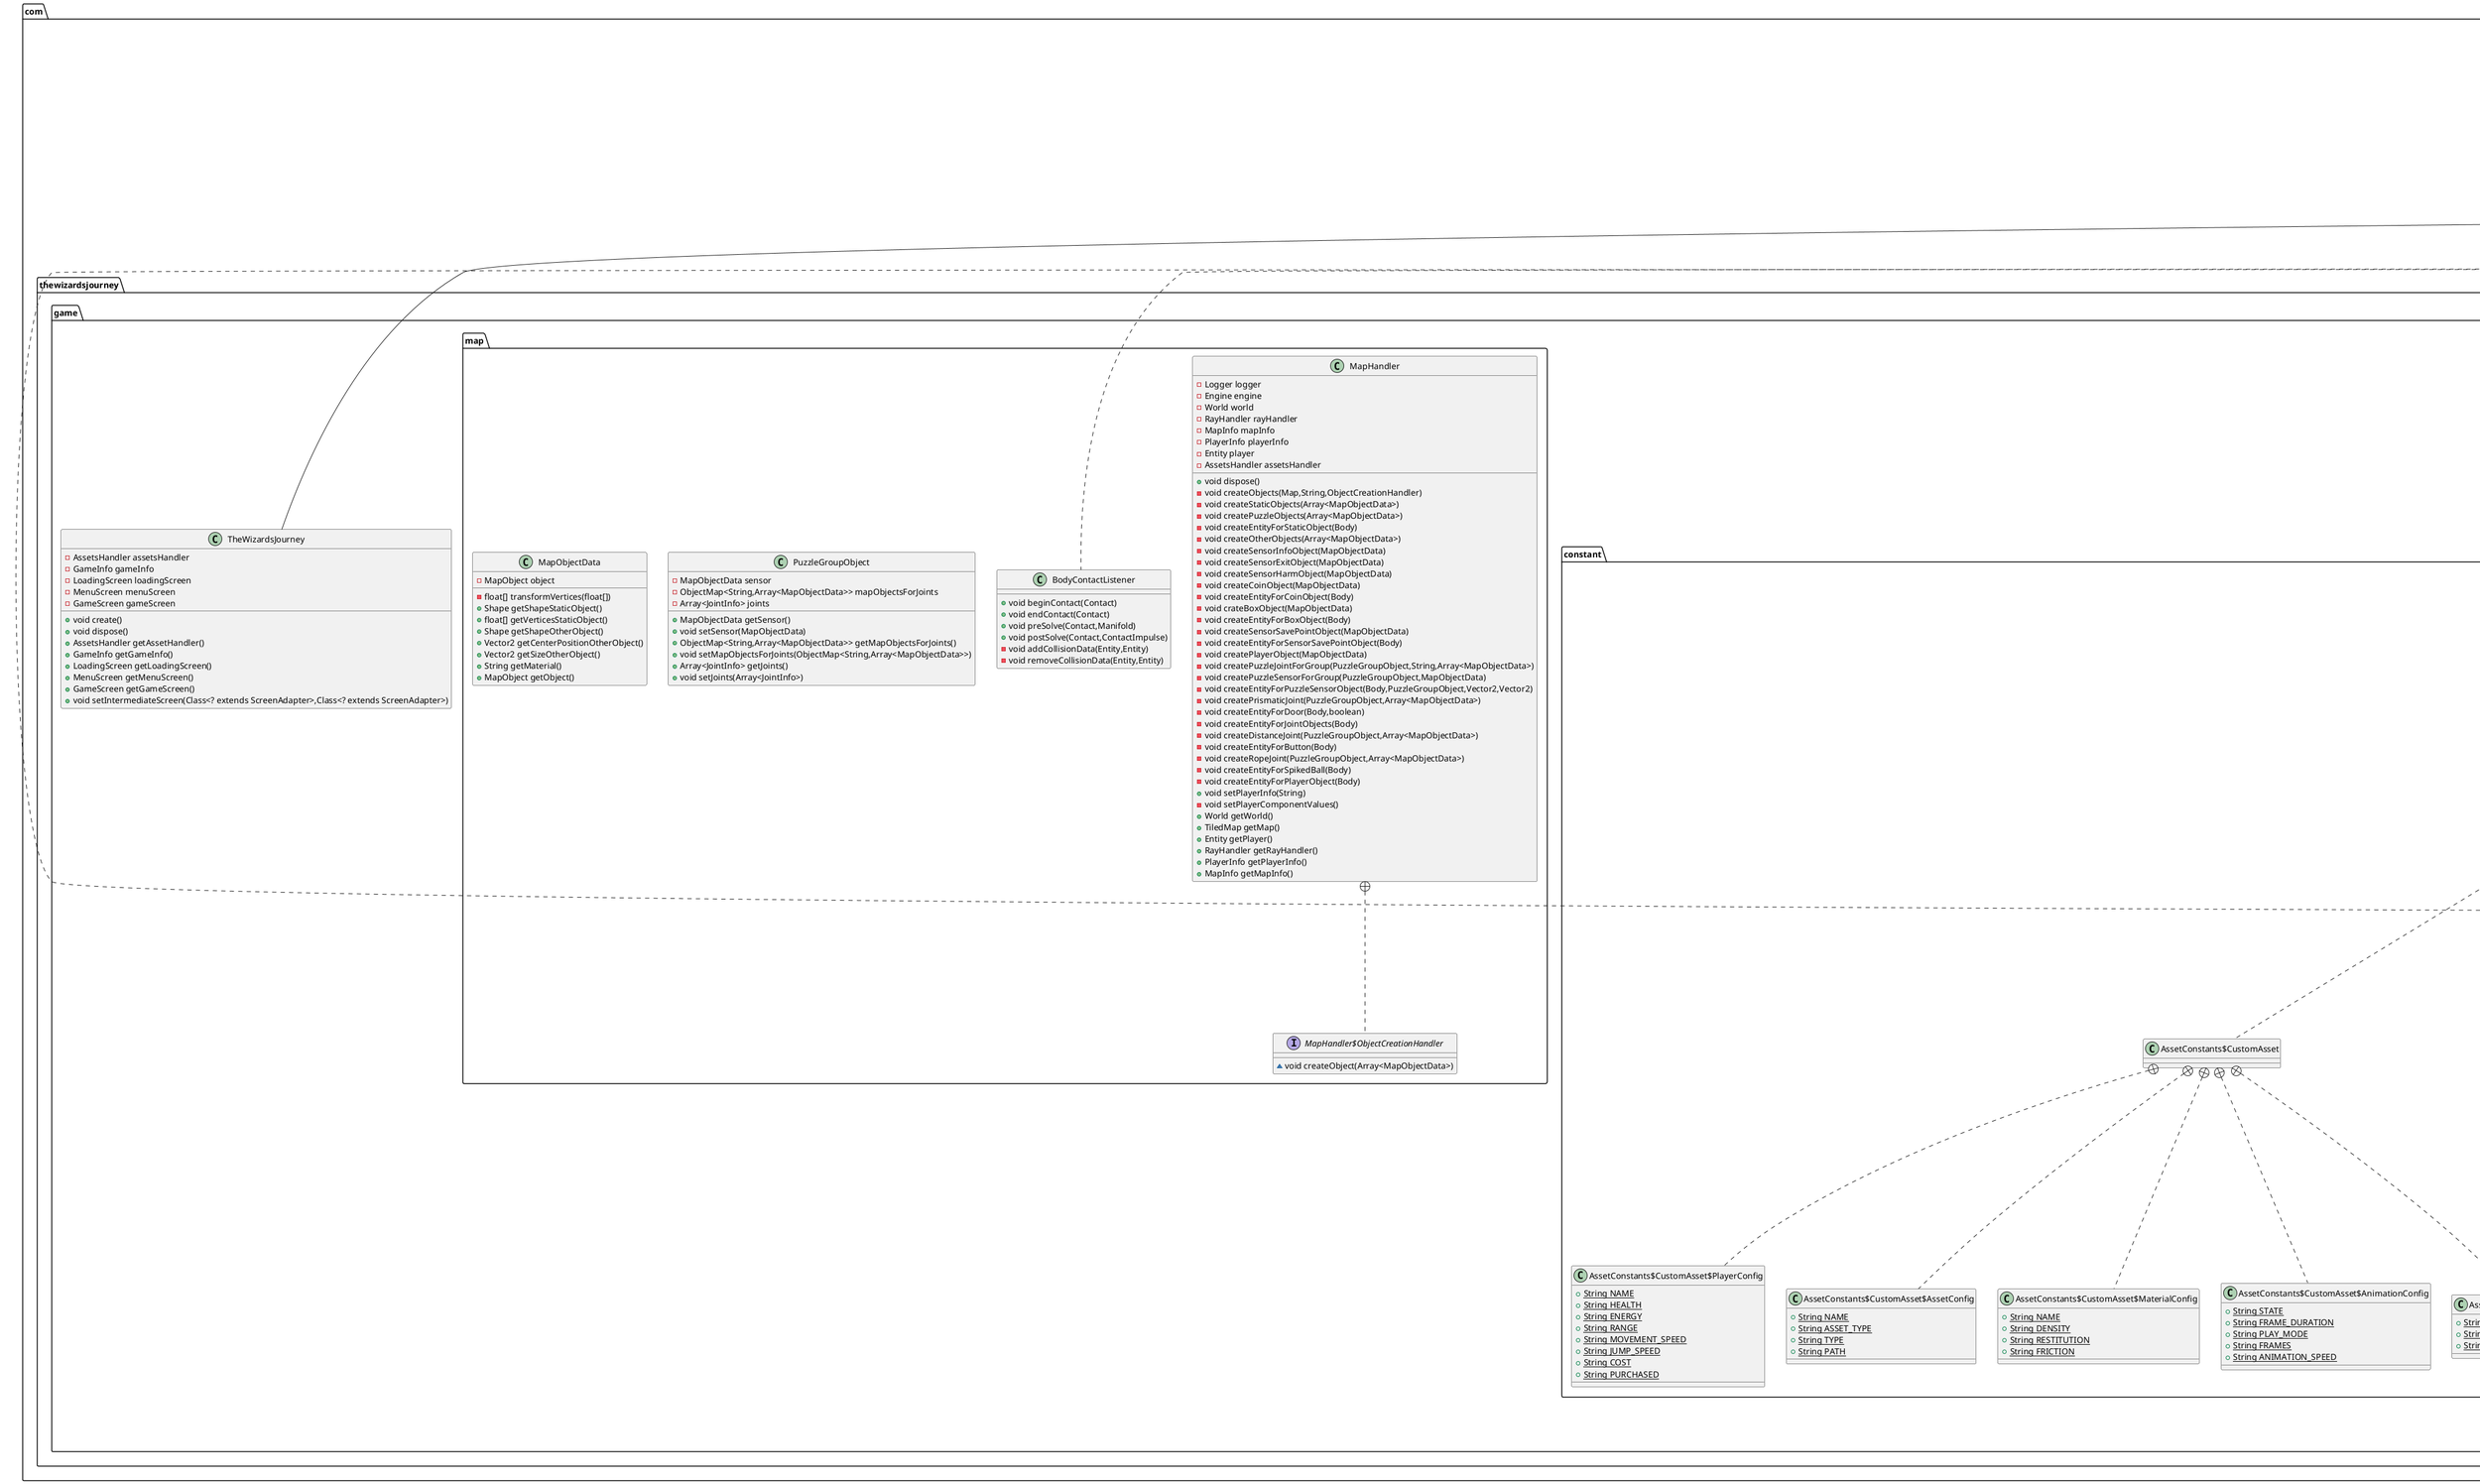 @startuml
class com.thewizardsjourney.game.ecs.component.EntityTypeComponent {
+ EntityType type
}

class com.thewizardsjourney.game.ui.widget.InformationWidget {
- Button closeButton
- Window pauseWindow
- Image image
- void setupUI()
+ Button getCloseButton()
+ Image getImage()
+ void setImage(Image)
+ void update()
}


class com.thewizardsjourney.game.ecs.component.PlayerAbilityComponent {
+ boolean isCasting
+ boolean isInAbilityMode
+ boolean isInAbilityModeChanged
}

class com.thewizardsjourney.game.controller.InputHandler {
- boolean left
- boolean right
- boolean jump
- boolean ability
- boolean cast
- Vector2 fingerLocation
+ boolean touchDragged(int,int,int)
+ void setLeft(boolean)
+ void setRight(boolean)
+ void setJump(boolean)
+ void setAbility(boolean)
+ void setCast(boolean)
+ boolean isLeft()
+ boolean isRight()
+ boolean isJump()
+ boolean isAbility()
+ boolean isCast()
+ Vector2 getFingerLocation()
}


class com.thewizardsjourney.game.screen.MenuScreen {
- TheWizardsJourney main
- Viewport viewport
- OrthographicCamera camera
- SpriteBatch batch
- Stage stage
- Skin skin
- MenuHUD menuHUD
- Engine engine
- MapHandler mapHandler
+ void show()
+ void hide()
+ void render(float)
+ void resize(int,int)
+ void dispose()
- void initialization()
- void buttonProcessing(MenuHUD)
}


class com.thewizardsjourney.game.ecs.component.RenderingComponent {
+ Sprite sprite
}

class com.thewizardsjourney.game.helper.AbilityInfo {
- float spellEnergyCost
- ParticleEffect spellEffect
}

class com.thewizardsjourney.game.asset.animation.AnimationsLoader {
- AnimationsData animationsData
+ void loadAsync(AssetManager,String,FileHandle,AnimationsParameter)
+ AnimationsData loadSync(AssetManager,String,FileHandle,AnimationsLoader.AnimationsParameter)
+ Array<AssetDescriptor> getDependencies(String,FileHandle,AnimationsLoader.AnimationsParameter)
}


class com.thewizardsjourney.game.asset.animation.AnimationsLoader$AnimationsParameter {
}
class com.thewizardsjourney.game.constant.GlobalConstants {
}
class com.thewizardsjourney.game.constant.GlobalConstants$Screens {
+ {static} float MENU_SCENE_WIDTH
+ {static} float MENU_SCENE_HEIGHT
+ {static} float GAME_SCENE_WIDTH
+ {static} float GAME_SCENE_HEIGHT
+ {static} float VIRTUAL_WIDTH
+ {static} float VIRTUAL_HEIGHT
+ {static} float UNIT_SCALE
}

class com.thewizardsjourney.game.constant.GlobalConstants$Physics {
+ {static} Vector2 GRAVITY
}

class com.thewizardsjourney.game.helper.MapInfo {
- TiledMap map
- TextureAtlas dynamicObjectsAtlas
- TextureAtlas puzzlesAtlas
- MapSettingsData mapSettingsData
- MaterialsData materialsData
- AssetsHandler assetsHandler
+ boolean setMapInfo(String)
+ boolean areAllVariablesInitialized()
+ TiledMap getMap()
+ MapSettingsData getMapSettingsData()
+ MaterialsData getMaterialsData()
+ TextureAtlas getDynamicObjectsAtlas()
+ TextureAtlas getPuzzlesAtlas()
}


class com.thewizardsjourney.game.constant.ECSConstants {
}
class com.thewizardsjourney.game.constant.ECSConstants$PhysicsSystem {
+ {static} int VELOCITY_ITERATIONS
+ {static} int POSITION_ITERATIONS
+ {static} float FIXED_STEP_TIME
+ {static} float MAX_FRAME_TIME
}

enum com.thewizardsjourney.game.constant.FacingDirection {
+  LEFT
+  RIGHT
}

enum com.thewizardsjourney.game.constant.AnimationState {
+  IDLE
+  JUMP
+  FALL
+  RUN
+  ABILITY
+  HURT
}

enum com.thewizardsjourney.game.constant.EntityType {
+  PLAYER
+  STATIC_OBJECT
+  DYNAMIC_OBJECT
+  SENSOR_SAVE_POINT
+  SENSOR_INFO
+  SENSOR_EXIT
+  SENSOR_HARM
+  COIN
+  SENSOR_PUZZLE
+  PRISMATIC
+  DISTANCE
+  ROPE
+  NONE
}

class com.thewizardsjourney.game.asset.player.PlayerSettingsData {
- String name
- int health
- int energy
- int range
- float movementSpeed
- float jumpSpeed
- int cost
- boolean purchased
+ String getName()
+ void setName(String)
+ int getHealth()
+ void setHealth(int)
+ int getEnergy()
+ void setEnergy(int)
+ int getRange()
+ void setRange(int)
+ float getMovementSpeed()
+ void setMovementSpeed(float)
+ float getJumpSpeed()
+ void setJumpSpeed(float)
+ int getCost()
+ void setCost(int)
+ boolean isPurchased()
+ void setPurchased(boolean)
}


class com.thewizardsjourney.game.ui.widget.PlayerStatisticsWidget {
- Image background
- Image healthBar
- Image energyBar
- float currentHealth
- float maxHealth
- float currentEnergy
- float maxEnergy
- float scale
- void updateBars()
+ void setHealth(float,float)
+ void setEnergy(float,float)
+ Image getBackground()
+ Image getHealthBar()
+ Image getEnergyBar()
}


class com.thewizardsjourney.game.ecs.component.SavePointComponent {
+ Vector2 position
}

class com.thewizardsjourney.game.ecs.system.PlayerAbilitySystem {
- boolean isCasting
- boolean isEnergy
- MouseJointDef mouseJointDef
- MouseJoint mouseJoint
- boolean previousIsInAbilityMode
- Vector2 touchPoint
- World world
- InputHandler controller
- Viewport viewport
- ShapeRenderer renderer
- float energyRecoveryAccumulator
- float energyExpenditureAccumulator
- ComponentMapper<BodyComponent> bodyComponentCM
- ComponentMapper<PlayerAbilityComponent> abilityComponentCM
- ComponentMapper<FacingComponent> facingComponentCM
- ComponentMapper<StatisticsComponent> statisticsComponentCM
- RayCastCallback callback
# void processEntity(Entity,float)
- void drawTouchPoint()
+ void removedFromEngine(Engine)
}


class com.thewizardsjourney.game.asset.map.MapSettingsData {
- String name
- Array<String> interactedObjects
- boolean accessible
+ String getName()
+ void setName(String)
+ Array<String> getInteractedObjects()
+ void setInteractedObjects(Array<String>)
+ boolean isAccessible()
+ void setAccessible(boolean)
}


class com.thewizardsjourney.game.constant.AssetConstants {
}
class com.thewizardsjourney.game.constant.AssetConstants$AssetPath {
+ {static} String ASSETS
+ {static} String SETTINGS_MUSIC_VOLUME
+ {static} float SETTINGS_DEFAULT_MUSIC_VOLUME
+ {static} String SETTINGS_LANGUAGE
+ {static} String SETTINGS_DEFAULT_LANGUAGE
}

class com.thewizardsjourney.game.constant.AssetConstants$AssetPath$Player {
+ {static} String PARENT_DIRECTORY
+ {static} String TEXTURE_ATLAS
+ {static} String ANIMATIONS
+ {static} String SETTINGS
+ {static} String SOUNDS
}

class com.thewizardsjourney.game.constant.AssetConstants$AssetPath$Map {
+ {static} String PARENT_DIRECTORY
+ {static} String TILED_MAP
+ {static} String SETTINGS
+ {static} String MATERIALS
+ {static} String DYNAMIC_OBJECTS_TEXTURE_ATLAS
+ {static} String PUZZLES_TEXTURE_ATLAS
}

class com.thewizardsjourney.game.constant.AssetConstants$TiledMapDefinitions {
+ {static} String LN_STATIC_OBJECTS
+ {static} String LN_OTHER_OBJECTS
+ {static} String LN_PUZZLE_OBJECTS
+ {static} String MP_MATERIAL
+ {static} String MP_MATERIAL_DEFAULT
+ {static} String OB_PLAYER
+ {static} String OB_BOX
+ {static} String OB_COIN
+ {static} String OB_SENSOR_HARM
+ {static} String OB_SENSOR_EXIT
+ {static} String OB_SENSOR_INFO
+ {static} String OB_SENSOR_SAVE_POINT
+ {static} String PO_SENSOR_PUZZLE
+ {static} String PO_FIXED
+ {static} String PO_MOVING
}

class com.thewizardsjourney.game.constant.AssetConstants$CustomAsset {
}
class com.thewizardsjourney.game.constant.AssetConstants$CustomAsset$AssetConfig {
+ {static} String NAME
+ {static} String ASSET_TYPE
+ {static} String TYPE
+ {static} String PATH
}

class com.thewizardsjourney.game.constant.AssetConstants$CustomAsset$MaterialConfig {
+ {static} String NAME
+ {static} String DENSITY
+ {static} String RESTITUTION
+ {static} String FRICTION
}

class com.thewizardsjourney.game.constant.AssetConstants$CustomAsset$AnimationConfig {
+ {static} String STATE
+ {static} String FRAME_DURATION
+ {static} String PLAY_MODE
+ {static} String FRAMES
+ {static} String ANIMATION_SPEED
}

class com.thewizardsjourney.game.constant.AssetConstants$CustomAsset$MapConfig {
+ {static} String NAME
+ {static} String INTERACTED_OBJECTS
+ {static} String ACCESSIBLE
}

class com.thewizardsjourney.game.constant.AssetConstants$CustomAsset$PlayerConfig {
+ {static} String NAME
+ {static} String HEALTH
+ {static} String ENERGY
+ {static} String RANGE
+ {static} String MOVEMENT_SPEED
+ {static} String JUMP_SPEED
+ {static} String COST
+ {static} String PURCHASED
}

class com.thewizardsjourney.game.constant.AssetConstants$AssetGroups {
}
class com.thewizardsjourney.game.constant.AssetConstants$AssetGroups$Default {
+ {static} String GROUP_NAME
+ {static} String ENGLISH_LANGUAGE
+ {static} String RUSSIAN_LANGUAGE
}

class com.thewizardsjourney.game.constant.AssetConstants$AssetGroups$LoadingScreen {
+ {static} String GROUP_NAME
}

class com.thewizardsjourney.game.constant.AssetConstants$AssetGroups$MenuScreen {
+ {static} String GROUP_NAME
}

class com.thewizardsjourney.game.constant.AssetConstants$AssetGroups$GameScreen {
+ {static} String GROUP_NAME
}

class com.thewizardsjourney.game.ecs.system.PlayerCollisionSystem {
- GameplayInfo gameplayInfo
- MapInfo mapInfo
- ComponentMapper<BodyComponent> bodyComponentCM
- ComponentMapper<CollisionComponent> collisionComponentCM
- ComponentMapper<PlayerComponent> playerComponentCM
- ComponentMapper<SavePointComponent> savePointComponentCM
- ComponentMapper<StatisticsComponent> statisticsComponentCM
# void processEntity(Entity,float)
- void beginCollision(CollisionComponent,Entity)
- void endCollision(CollisionComponent,Entity)
}


class com.thewizardsjourney.game.asset.material.MaterialsLoader {
- MaterialsData materialsData
+ void loadAsync(AssetManager,String,FileHandle,MaterialsParameter)
+ MaterialsData loadSync(AssetManager,String,FileHandle,MaterialsParameter)
+ Array<AssetDescriptor> getDependencies(String,FileHandle,MaterialsParameter)
}


class com.thewizardsjourney.game.asset.material.MaterialsLoader$MaterialsParameter {
}
class com.thewizardsjourney.game.ecs.component.FacingComponent {
+ FacingDirection direction
}

class com.thewizardsjourney.game.asset.animation.AnimationsData {
- ObjectMap<ECSConstants.AnimationState,AnimationAttributes> animationsAttributes
+ void putAnimation(AnimationAttributes)
+ ObjectMap<ECSConstants.AnimationState,AnimationAttributes> getAnimationsAttributes()
}


class com.thewizardsjourney.game.ecs.component.StatisticsComponent {
+ int maxHealth
+ int maxEnergy
+ int health
+ int energy
+ int range
}

class com.thewizardsjourney.game.ui.widget.GameOverWidget {
- Label titleLabel
- Button resumeButton
- Button homeButton
- Window gameOverWindow
- GameInfo gameInfo
- void setupUI()
+ void updateLanguage()
+ Button getResumeButton()
+ Button getHomeButton()
}


class com.thewizardsjourney.game.ui.widget.SettingsWidget {
- Label titleLabel
- Label musicLabel
- Label soundsLabel
- Label languageLabel
- Window settingsWindow
- Slider musicSlider
- Slider soundSlider
- SelectBox<String> languageSelectBox
- Button closeButton
- GameInfo gameInfo
- void setupUI()
+ void updateLanguage()
+ void updateLanguageSelectBox()
+ Label getTitleLabel()
+ Window getSettingsWindow()
+ Slider getMusicSlider()
+ Slider getSoundSlider()
+ SelectBox<String> getLanguageSelectBox()
+ Button getCloseButton()
}


class com.thewizardsjourney.game.ui.MenuHUD {
- Label titleLabel
- Button playButton
- Button shopButton
- Button settingsButton
- Button achievementsButton
- SettingsWidget settingsWidget
- SelectLevelWidget selectLevelWidget
- AssetsHandler assetsHandler
- GameInfo gameInfo
- void setupUI()
- void buttonProcessing()
+ void updateLanguage()
+ Button getPlayButton()
+ Button getShopButton()
+ Button getSettingsButton()
+ Button getAchievementsButton()
+ SettingsWidget getSettingsWidget()
+ SelectLevelWidget getSelectLevelWidget()
}


class com.thewizardsjourney.game.asset.AssetData {
- String name
- Class<?> type
- String path
+ void write(Json)
+ void read(Json,JsonValue)
+ String getName()
+ void setName(String)
+ Class<?> getType()
+ void setType(Class<?>)
+ String getPath()
+ void setPath(String)
}


class com.thewizardsjourney.game.ecs.component.PlayerMovementComponent {
+ boolean isColliding
+ boolean isRunning
+ boolean isJumping
+ float runSpeed
+ float jumpSpeed
+ Vector2 runVelocity
+ Vector2 jumpVelocity
}

class com.thewizardsjourney.game.helper.JointInfo {
- Joint joint
- float motorSpeed
+ Joint getJoint()
+ void setJoint(Joint)
+ float getMotorSpeed()
+ void setMotorSpeed(float)
}


class com.thewizardsjourney.game.ecs.system.PlayerControlSystem {
- InputHandler controller
- ComponentMapper<PlayerMovementComponent> playerMovementComponentCM
- ComponentMapper<FacingComponent> facingComponentCM
- ComponentMapper<PlayerAbilityComponent> abilityComponentCM
# void processEntity(Entity,float)
}


class com.thewizardsjourney.game.helper.PlayerInfo {
- TextureAtlas atlas
- AnimationsData animationsData
- PlayerSettingsData playerSettingsData
- ObjectMap<ECSConstants.AnimationState,Animation> animations
- ObjectMap<ECSConstants.AnimationState,AnimationAttributes> animationsAttributes
- AssetsHandler assetsHandler
+ boolean setPlayerInfo(String)
- void initializeAnimations(TextureAtlas,AnimationsData)
- void initializeAnimationsAttributes(AnimationsData)
+ boolean areAllVariablesInitialized()
+ PlayerSettingsData getPlayerSettingsData()
+ ObjectMap<ECSConstants.AnimationState,Animation> getAnimations()
+ ObjectMap<ECSConstants.AnimationState,AnimationAttributes> getAnimationsAttributes()
}


class com.thewizardsjourney.game.helper.EntityTypeInfo {
- ECSConstants.EntityType entityType
- String objectCategoryName
- Color color
- String atlasRegionName
+ ECSConstants.EntityType getEntityType()
+ void setEntityType(ECSConstants.EntityType)
+ String getObjectCategoryName()
+ void setObjectCategoryName(String)
+ Color getColor()
+ void setColor(Color)
+ String getAtlasRegionName()
+ void setAtlasRegionName(String)
}


class com.thewizardsjourney.game.ui.widget.GameExitWidget {
- Label titleLabel
- Button resumeButton
- Button homeButton
- Button closeButton
- Window gameExitWindow
- GameInfo gameInfo
- void setupUI()
+ void updateLanguage()
+ Button getResumeButton()
+ Button getHomeButton()
+ Button getCloseButton()
}


class com.thewizardsjourney.game.ecs.system.PhysicsSystem {
- {static} float accumulator
- World world
- ComponentMapper<BodyComponent> bodyComponentCM
- ComponentMapper<TransformComponent> transformComponentCM
+ void update(float)
# void processEntity(Entity,float)
}


class com.thewizardsjourney.game.ecs.EntityComparator {
+ int compare(Entity,Entity)
}

class com.thewizardsjourney.game.ecs.component.TransformComponent {
+ int z
+ float rotation
+ Vector2 position
+ Vector2 scale
+ int compareTo(TransformComponent)
}


class com.thewizardsjourney.game.ecs.system.PlayerMovementSystem {
- boolean isColliding
- World world
- ComponentMapper<BodyComponent> bodyComponentCM
- ComponentMapper<PlayerMovementComponent> playerMovementComponentCM
- ComponentMapper<AnimationComponent> animationComponentCM
- ComponentMapper<PlayerAbilityComponent> abilityComponentCM
- QueryCallback callback
# void processEntity(Entity,float)
- void collisionCheck(Body)
}


class com.thewizardsjourney.game.ecs.system.CameraSystem {
- Entity entity
- OrthographicCamera camera
- Vector2 maxCameraPosition
+ void update(float)
+ void setTargetEntity(Entity)
}


class com.thewizardsjourney.game.ecs.component.AnimationComponent {
+ AnimationState state
+ boolean isStateChanged
+ float animationTime
+ Animation animation
+ ObjectMap<AnimationState,Animation> animations
+ ObjectMap<ECSConstants.AnimationState,AnimationAttributes> animationsAttributes
}

class com.thewizardsjourney.game.asset.AssetsHandler {
- {static} String TAG
- AssetManager manager
- ObjectMap<String,ObjectMap<String,AssetData>> groups
+ void error(AssetDescriptor,Throwable)
+ void dispose()
+ void loadGroup(String)
+ void unloadGroup(String)
+ void parseGroupsFromFile(String)
+ Array<String> parseMapsFromDirectory(String)
+ Array<String> parsePlayersFromDirectory(String)
+ T get(String,String)
+ boolean isLoaded(String,String)
+ boolean update()
+ void finishLoading()
+ float getProgress()
+ ObjectMap<String,ObjectMap<String,AssetData>> getGroups()
+ void setMusicVolume(float)
+ float getMusicVolume()
+ void setLanguage(String)
+ String getLanguage()
}


class com.thewizardsjourney.game.ui.widget.PauseWidget {
- Label titleLabel
- Button resumeButton
- Button homeButton
- Button closeButton
- Window pauseWindow
- GameInfo gameInfo
- void setupUI()
+ void updateLanguage()
+ Button getResumeButton()
+ Button getHomeButton()
+ Button getCloseButton()
}


class com.thewizardsjourney.game.ecs.system.RenderingSystem {
- SpriteBatch batch
- OrthographicCamera camera
- Viewport viewport
- OrthogonalTiledMapRenderer mapRenderer
- Array<TiledMapTileLayer> mapBackgroundLayers
- Array<TiledMapTileLayer> mapForegroundLayers
- FloatArray mapParallaxValues
- ComponentMapper<RenderingComponent> renderComponentCM
- ComponentMapper<TransformComponent> transformComponentCM
+ void update(float)
# void processEntity(Entity,float)
+ void removedFromEngine(Engine)
- void renderTileLayer(TiledMapTileLayer,int,float)
}


class com.thewizardsjourney.game.asset.map.MapSettingsLoader {
- MapSettingsData mapSettingsData
+ void loadAsync(AssetManager,String,FileHandle,MapSettingsParameter)
+ MapSettingsData loadSync(AssetManager,String,FileHandle,MapSettingsParameter)
+ Array<AssetDescriptor> getDependencies(String,FileHandle,MapSettingsParameter)
}


class com.thewizardsjourney.game.asset.map.MapSettingsLoader$MapSettingsParameter {
}
class com.thewizardsjourney.game.screen.LoadingScreen {
- TheWizardsJourney main
- Class<? extends ScreenAdapter> previousScreen
- Class<? extends ScreenAdapter> nextScreen
+ void show()
+ void hide()
+ void render(float)
+ void resize(int,int)
+ void dispose()
+ void setScreens(Class<? extends ScreenAdapter>,Class<? extends ScreenAdapter>)
}


class com.thewizardsjourney.game.ecs.system.LightSystem {
- RayHandler rayHandler
- OrthographicCamera camera
+ void update(float)
}


class com.thewizardsjourney.game.TheWizardsJourney {
- AssetsHandler assetsHandler
- GameInfo gameInfo
- LoadingScreen loadingScreen
- MenuScreen menuScreen
- GameScreen gameScreen
+ void create()
+ void dispose()
+ AssetsHandler getAssetHandler()
+ GameInfo getGameInfo()
+ LoadingScreen getLoadingScreen()
+ MenuScreen getMenuScreen()
+ GameScreen getGameScreen()
+ void setIntermediateScreen(Class<? extends ScreenAdapter>,Class<? extends ScreenAdapter>)
}


class com.thewizardsjourney.game.ecs.system.PhysicsDebugSystem {
- World world
- Viewport viewport
- Box2DDebugRenderer debugRenderer
+ void update(float)
+ void removedFromEngine(Engine)
}


class com.thewizardsjourney.game.ecs.system.PlayerStatisticsSystem {
- float previousHealth
- float previousEnergy
- GameplayInfo gameplayInfo
- ComponentMapper<StatisticsComponent> statisticsComponentCM
# void processEntity(Entity,float)
}


class com.thewizardsjourney.game.ui.widget.SelectLevelWidget {
- Label titleLabel
- Button closeButton
- Window selectLevelWindow
- Button prevButton
- Button nextButton
- TextButton levelButton0
- TextButton levelButton1
- TextButton playButton
- GameInfo gameInfo
- int currentPage
- int totalPages
- Array<String> mapGroupNames
- void setupUI()
- void buttonProcessing()
- void updateLevelButtons()
+ void updateLanguage()
+ Label getTitleLabel()
+ Button getCloseButton()
+ Window getSelectLevelWindow()
+ Button getPrevButton()
+ Button getNextButton()
+ TextButton getLevelButton0()
+ TextButton getLevelButton1()
+ TextButton getPlayButton()
}


class com.thewizardsjourney.game.map.MapHandler {
- Logger logger
- Engine engine
- World world
- RayHandler rayHandler
- MapInfo mapInfo
- PlayerInfo playerInfo
- Entity player
- AssetsHandler assetsHandler
+ void dispose()
- void createObjects(Map,String,ObjectCreationHandler)
- void createStaticObjects(Array<MapObjectData>)
- void createPuzzleObjects(Array<MapObjectData>)
- void createEntityForStaticObject(Body)
- void createOtherObjects(Array<MapObjectData>)
- void createSensorInfoObject(MapObjectData)
- void createSensorExitObject(MapObjectData)
- void createSensorHarmObject(MapObjectData)
- void createCoinObject(MapObjectData)
- void createEntityForCoinObject(Body)
- void crateBoxObject(MapObjectData)
- void createEntityForBoxObject(Body)
- void createSensorSavePointObject(MapObjectData)
- void createEntityForSensorSavePointObject(Body)
- void createPlayerObject(MapObjectData)
- void createPuzzleJointForGroup(PuzzleGroupObject,String,Array<MapObjectData>)
- void createPuzzleSensorForGroup(PuzzleGroupObject,MapObjectData)
- void createEntityForPuzzleSensorObject(Body,PuzzleGroupObject,Vector2,Vector2)
- void createPrismaticJoint(PuzzleGroupObject,Array<MapObjectData>)
- void createEntityForDoor(Body,boolean)
- void createEntityForJointObjects(Body)
- void createDistanceJoint(PuzzleGroupObject,Array<MapObjectData>)
- void createEntityForButton(Body)
- void createRopeJoint(PuzzleGroupObject,Array<MapObjectData>)
- void createEntityForSpikedBall(Body)
- void createEntityForPlayerObject(Body)
+ void setPlayerInfo(String)
- void setPlayerComponentValues()
+ World getWorld()
+ TiledMap getMap()
+ Entity getPlayer()
+ RayHandler getRayHandler()
+ PlayerInfo getPlayerInfo()
+ MapInfo getMapInfo()
}


interface com.thewizardsjourney.game.map.MapHandler$ObjectCreationHandler {
~ void createObject(Array<MapObjectData>)
}

class com.thewizardsjourney.game.map.BodyContactListener {
+ void beginContact(Contact)
+ void endContact(Contact)
+ void preSolve(Contact,Manifold)
+ void postSolve(Contact,ContactImpulse)
- void addCollisionData(Entity,Entity)
- void removeCollisionData(Entity,Entity)
}

class com.thewizardsjourney.game.map.PuzzleGroupObject {
- MapObjectData sensor
- ObjectMap<String,Array<MapObjectData>> mapObjectsForJoints
- Array<JointInfo> joints
+ MapObjectData getSensor()
+ void setSensor(MapObjectData)
+ ObjectMap<String,Array<MapObjectData>> getMapObjectsForJoints()
+ void setMapObjectsForJoints(ObjectMap<String,Array<MapObjectData>>)
+ Array<JointInfo> getJoints()
+ void setJoints(Array<JointInfo>)
}


class com.thewizardsjourney.game.ecs.system.OutOfBoundsSystem {
- Rectangle boundaries
- ComponentMapper<BodyComponent> bodyComponentCM
- ComponentMapper<EntityTypeComponent> entityTypeComponentCM
- ComponentMapper<SavePointComponent> savePointComponentCM
# void processEntity(Entity,float)
}


class com.thewizardsjourney.game.ecs.component.CollisionComponent {
+ Entity firstCollidedEntity
+ Entity lastCollidedEntity
}

class com.thewizardsjourney.game.asset.player.PlayerSettingsLoader {
- PlayerSettingsData playerSettingsData
+ void loadAsync(AssetManager,String,FileHandle,PlayerSettingsParameter)
+ PlayerSettingsData loadSync(AssetManager,String,FileHandle,PlayerSettingsParameter)
+ Array<AssetDescriptor> getDependencies(String,FileHandle,PlayerSettingsParameter)
}


class com.thewizardsjourney.game.asset.player.PlayerSettingsLoader$PlayerSettingsParameter {
}
class com.thewizardsjourney.game.ecs.component.PuzzleSensorComponent {
+ boolean drawShape
+ int numberOfTargets
+ String targetObjectName
+ Color color
+ Vector2 lowerBound
+ Vector2 upperBound
+ Array<JointInfo> joints
}

class com.thewizardsjourney.game.screen.GameScreen {
- TheWizardsJourney main
- Viewport viewport
- OrthographicCamera camera
- Engine engine
- MapHandler mapHandler
- InputHandler controller
- SpriteBatch batch
- Stage stage
- Skin skin
- GameHUD gameHUD
- InputMultiplexer inputMultiplexer
- GameplayInfo gameplayInfo
+ void show()
+ void hide()
+ void render(float)
+ void resize(int,int)
+ void dispose()
- void initialization()
- void buttonProcessing()
}


class com.thewizardsjourney.game.ecs.system.PuzzleSensorSystem {
- World world
- int currentCount
- String targetObjectName
- Color targetColor
- ShapeRenderer renderer
- Viewport viewport
- ComponentMapper<BodyComponent> bodyComponentCM
- ComponentMapper<PuzzleSensorComponent> puzzleSensorComponentCM
- QueryCallback callback
# void processEntity(Entity,float)
- void collisionCheck(Vector2,Vector2)
- void activateJoints(Array<JointInfo>)
- void deactivateJoints(Array<JointInfo>)
- void drawShapeOutline(Fixture,boolean)
+ void removedFromEngine(Engine)
}


class com.thewizardsjourney.game.ecs.component.BodyComponent {
+ Body body
}

class com.thewizardsjourney.game.ui.GameHUD {
- Touchpad touchpad
- Button pauseButton
- Button jumpButton
- Button castButton
- Button informationButton
- Button switchButton
- PlayerStatisticsWidget playerStatisticsWidget
- PauseWidget pauseWidget
- InformationWidget informationWidget
- GameExitWidget gameExitWidget
- GameOverWidget gameOverWidget
- boolean jumpButtonVisible
- GameplayInfo gameplayInfo
- I18NBundle i18NBundle
- GameInfo gameInfo
- void setupUI()
- void buttonProcessing()
+ void gameOver()
+ void updateLanguage()
+ Touchpad getTouchpad()
+ Button getPauseButton()
+ Button getJumpButton()
+ Button getCastButton()
+ Button getInformationButton()
+ Button getSwitchButton()
+ PlayerStatisticsWidget getPlayerStatisticsWidget()
+ PauseWidget getPauseWidget()
+ boolean isJumpButtonVisible()
+ void setJumpButtonVisible(boolean)
+ GameExitWidget getGameExitWidget()
+ GameOverWidget getGameOverWidget()
}


class com.thewizardsjourney.game.asset.material.MaterialsData {
- ObjectMap<String,FixtureDef> materials
+ void putMaterial(MaterialAttributes)
+ ObjectMap<String,FixtureDef> getMaterials()
}


class com.thewizardsjourney.game.asset.material.MaterialAttributes {
- String name
- float density
- float restitution
- float friction
+ String getName()
+ void setName(String)
+ float getDensity()
+ void setDensity(float)
+ float getRestitution()
+ void setRestitution(float)
+ float getFriction()
+ void setFriction(float)
}


class com.thewizardsjourney.game.helper.GameInfo {
- Array<String> mapGroupNames
- Array<String> playerGroupNames
- String selectedMapGroupName
- String selectedPlayerGroupName
- String menuMapGroupName
- I18NBundle i18NBundle
- String selectedLanguage
+ Array<String> getMapGroupNames()
+ void setMapGroupNames(Array<String>)
+ Array<String> getPlayerGroupNames()
+ void setPlayerGroupNames(Array<String>)
+ String getSelectedMapGroupName()
+ void setSelectedMapGroupName(String)
+ String getSelectedPlayerGroupName()
+ void setSelectedPlayerGroupName(String)
+ String getMenuMapGroupName()
+ Array<String> getMapGroupNamesForLevelSelection()
+ I18NBundle getI18NBundle()
+ void setI18NBundle(I18NBundle)
+ String getSelectedLanguage()
+ void setSelectedLanguage(String)
}


class com.thewizardsjourney.game.ecs.system.AnimationSystem {
- ComponentMapper<AnimationComponent> animationComponentCM
- ComponentMapper<RenderingComponent> renderComponentCM
- ComponentMapper<FacingComponent> facingComponentCM
# void processEntity(Entity,float)
}


class com.thewizardsjourney.game.map.MapObjectData {
- MapObject object
- float[] transformVertices(float[])
+ Shape getShapeStaticObject()
+ float[] getVerticesStaticObject()
+ Shape getShapeOtherObject()
+ Vector2 getCenterPositionOtherObject()
+ Vector2 getSizeOtherObject()
+ String getMaterial()
+ MapObject getObject()
}


class com.thewizardsjourney.game.helper.GameplayInfo {
- boolean gameIsExit
- PlayerStatisticsWidget playerStatisticsWidget
- Button informationButton
- InformationWidget informationWidget
- GameHUD gameHUD
+ PlayerStatisticsWidget getPlayerStatisticsWidget()
+ void setPlayerStatisticsWidget(PlayerStatisticsWidget)
+ Button getInformationButton()
+ void setInformationButton(Button)
+ boolean isGameIsExit()
+ void setGameIsExit(boolean)
+ InformationWidget getInformationWidget()
+ void setInformationWidget(InformationWidget)
+ GameHUD getGameHUD()
+ void setGameHUD(GameHUD)
}


class com.thewizardsjourney.game.asset.animation.AnimationAttributes {
- String state
- float frameDuration
- float animationSpeed
- String playMode
- Array<String> frames
+ String getState()
+ void setState(String)
+ float getFrameDuration()
+ void setFrameDuration(float)
+ float getAnimationSpeed()
+ void setAnimationSpeed(float)
+ String getPlayMode()
+ void setPlayMode(String)
+ Array<String> getFrames()
+ void setFrames(Array<String>)
}


class com.thewizardsjourney.game.ecs.component.PlayerComponent {
+ int number_of_coins
}



com.badlogic.ashley.core.Component <|.. com.thewizardsjourney.game.ecs.component.EntityTypeComponent
com.badlogic.gdx.scenes.scene2d.ui.Table <|-- com.thewizardsjourney.game.ui.widget.InformationWidget
com.badlogic.ashley.core.Component <|.. com.thewizardsjourney.game.ecs.component.PlayerAbilityComponent
com.badlogic.gdx.InputAdapter <|-- com.thewizardsjourney.game.controller.InputHandler
com.badlogic.gdx.ScreenAdapter <|-- com.thewizardsjourney.game.screen.MenuScreen
com.badlogic.ashley.core.Component <|.. com.thewizardsjourney.game.ecs.component.RenderingComponent
com.badlogic.gdx.assets.loaders.AsynchronousAssetLoader <|-- com.thewizardsjourney.game.asset.animation.AnimationsLoader
com.thewizardsjourney.game.asset.animation.AnimationsLoader +.. com.thewizardsjourney.game.asset.animation.AnimationsLoader$AnimationsParameter
com.thewizardsjourney.game.asset.animation.AssetLoaderParameters <|-- com.thewizardsjourney.game.asset.animation.AnimationsLoader$AnimationsParameter
com.thewizardsjourney.game.constant.GlobalConstants +.. com.thewizardsjourney.game.constant.GlobalConstants$Screens
com.thewizardsjourney.game.constant.GlobalConstants +.. com.thewizardsjourney.game.constant.GlobalConstants$Physics
com.thewizardsjourney.game.constant.ECSConstants +.. com.thewizardsjourney.game.constant.ECSConstants$PhysicsSystem
com.badlogic.gdx.scenes.scene2d.ui.WidgetGroup <|-- com.thewizardsjourney.game.ui.widget.PlayerStatisticsWidget
com.badlogic.ashley.core.Component <|.. com.thewizardsjourney.game.ecs.component.SavePointComponent
com.badlogic.ashley.systems.IteratingSystem <|-- com.thewizardsjourney.game.ecs.system.PlayerAbilitySystem
com.thewizardsjourney.game.constant.AssetConstants +.. com.thewizardsjourney.game.constant.AssetConstants$AssetPath
com.thewizardsjourney.game.constant.AssetConstants$AssetPath +.. com.thewizardsjourney.game.constant.AssetConstants$AssetPath$Player
com.thewizardsjourney.game.constant.AssetConstants$AssetPath +.. com.thewizardsjourney.game.constant.AssetConstants$AssetPath$Map
com.thewizardsjourney.game.constant.AssetConstants +.. com.thewizardsjourney.game.constant.AssetConstants$TiledMapDefinitions
com.thewizardsjourney.game.constant.AssetConstants +.. com.thewizardsjourney.game.constant.AssetConstants$CustomAsset
com.thewizardsjourney.game.constant.AssetConstants$CustomAsset +.. com.thewizardsjourney.game.constant.AssetConstants$CustomAsset$AssetConfig
com.thewizardsjourney.game.constant.AssetConstants$CustomAsset +.. com.thewizardsjourney.game.constant.AssetConstants$CustomAsset$MaterialConfig
com.thewizardsjourney.game.constant.AssetConstants$CustomAsset +.. com.thewizardsjourney.game.constant.AssetConstants$CustomAsset$AnimationConfig
com.thewizardsjourney.game.constant.AssetConstants$CustomAsset +.. com.thewizardsjourney.game.constant.AssetConstants$CustomAsset$MapConfig
com.thewizardsjourney.game.constant.AssetConstants$CustomAsset +.. com.thewizardsjourney.game.constant.AssetConstants$CustomAsset$PlayerConfig
com.thewizardsjourney.game.constant.AssetConstants +.. com.thewizardsjourney.game.constant.AssetConstants$AssetGroups
com.thewizardsjourney.game.constant.AssetConstants$AssetGroups +.. com.thewizardsjourney.game.constant.AssetConstants$AssetGroups$Default
com.thewizardsjourney.game.constant.AssetConstants$AssetGroups +.. com.thewizardsjourney.game.constant.AssetConstants$AssetGroups$LoadingScreen
com.thewizardsjourney.game.constant.AssetConstants$AssetGroups +.. com.thewizardsjourney.game.constant.AssetConstants$AssetGroups$MenuScreen
com.thewizardsjourney.game.constant.AssetConstants$AssetGroups +.. com.thewizardsjourney.game.constant.AssetConstants$AssetGroups$GameScreen
com.badlogic.ashley.systems.IteratingSystem <|-- com.thewizardsjourney.game.ecs.system.PlayerCollisionSystem
com.badlogic.gdx.assets.loaders.AsynchronousAssetLoader <|-- com.thewizardsjourney.game.asset.material.MaterialsLoader
com.thewizardsjourney.game.asset.material.MaterialsLoader +.. com.thewizardsjourney.game.asset.material.MaterialsLoader$MaterialsParameter
com.thewizardsjourney.game.asset.material.AssetLoaderParameters <|-- com.thewizardsjourney.game.asset.material.MaterialsLoader$MaterialsParameter
com.badlogic.ashley.core.Component <|.. com.thewizardsjourney.game.ecs.component.FacingComponent
com.badlogic.ashley.core.Component <|.. com.thewizardsjourney.game.ecs.component.StatisticsComponent
com.badlogic.gdx.scenes.scene2d.ui.Table <|-- com.thewizardsjourney.game.ui.widget.GameOverWidget
com.badlogic.gdx.scenes.scene2d.ui.Table <|-- com.thewizardsjourney.game.ui.widget.SettingsWidget
com.badlogic.gdx.scenes.scene2d.ui.Table <|-- com.thewizardsjourney.game.ui.MenuHUD
com.thewizardsjourney.game.asset.Serializable <|.. com.thewizardsjourney.game.asset.AssetData
com.badlogic.ashley.core.Component <|.. com.thewizardsjourney.game.ecs.component.PlayerMovementComponent
com.badlogic.ashley.systems.IteratingSystem <|-- com.thewizardsjourney.game.ecs.system.PlayerControlSystem
com.badlogic.gdx.scenes.scene2d.ui.Table <|-- com.thewizardsjourney.game.ui.widget.GameExitWidget
com.badlogic.ashley.systems.IteratingSystem <|-- com.thewizardsjourney.game.ecs.system.PhysicsSystem
java.util.Comparator <|.. com.thewizardsjourney.game.ecs.EntityComparator
com.badlogic.ashley.core.Component <|.. com.thewizardsjourney.game.ecs.component.TransformComponent
com.thewizardsjourney.game.ecs.component.Comparable <|.. com.thewizardsjourney.game.ecs.component.TransformComponent
com.badlogic.ashley.systems.IteratingSystem <|-- com.thewizardsjourney.game.ecs.system.PlayerMovementSystem
com.badlogic.ashley.core.EntitySystem <|-- com.thewizardsjourney.game.ecs.system.CameraSystem
com.badlogic.ashley.core.Component <|.. com.thewizardsjourney.game.ecs.component.AnimationComponent
com.badlogic.gdx.utils.Disposable <|.. com.thewizardsjourney.game.asset.AssetsHandler
com.badlogic.gdx.assets.AssetErrorListener <|.. com.thewizardsjourney.game.asset.AssetsHandler
com.badlogic.gdx.scenes.scene2d.ui.Table <|-- com.thewizardsjourney.game.ui.widget.PauseWidget
com.badlogic.ashley.systems.SortedIteratingSystem <|-- com.thewizardsjourney.game.ecs.system.RenderingSystem
com.badlogic.gdx.assets.loaders.AsynchronousAssetLoader <|-- com.thewizardsjourney.game.asset.map.MapSettingsLoader
com.thewizardsjourney.game.asset.map.MapSettingsLoader +.. com.thewizardsjourney.game.asset.map.MapSettingsLoader$MapSettingsParameter
com.thewizardsjourney.game.asset.map.AssetLoaderParameters <|-- com.thewizardsjourney.game.asset.map.MapSettingsLoader$MapSettingsParameter
com.badlogic.gdx.ScreenAdapter <|-- com.thewizardsjourney.game.screen.LoadingScreen
com.badlogic.ashley.core.EntitySystem <|-- com.thewizardsjourney.game.ecs.system.LightSystem
com.badlogic.gdx.Game <|-- com.thewizardsjourney.game.TheWizardsJourney
com.badlogic.ashley.core.EntitySystem <|-- com.thewizardsjourney.game.ecs.system.PhysicsDebugSystem
com.badlogic.ashley.systems.IteratingSystem <|-- com.thewizardsjourney.game.ecs.system.PlayerStatisticsSystem
com.badlogic.gdx.scenes.scene2d.ui.Table <|-- com.thewizardsjourney.game.ui.widget.SelectLevelWidget
com.thewizardsjourney.game.map.MapHandler +.. com.thewizardsjourney.game.map.MapHandler$ObjectCreationHandler
com.badlogic.gdx.physics.box2d.ContactListener <|.. com.thewizardsjourney.game.map.BodyContactListener
com.badlogic.ashley.systems.IteratingSystem <|-- com.thewizardsjourney.game.ecs.system.OutOfBoundsSystem
com.badlogic.ashley.core.Component <|.. com.thewizardsjourney.game.ecs.component.CollisionComponent
com.badlogic.gdx.assets.loaders.AsynchronousAssetLoader <|-- com.thewizardsjourney.game.asset.player.PlayerSettingsLoader
com.thewizardsjourney.game.asset.player.PlayerSettingsLoader +.. com.thewizardsjourney.game.asset.player.PlayerSettingsLoader$PlayerSettingsParameter
com.thewizardsjourney.game.asset.player.AssetLoaderParameters <|-- com.thewizardsjourney.game.asset.player.PlayerSettingsLoader$PlayerSettingsParameter
com.badlogic.ashley.core.Component <|.. com.thewizardsjourney.game.ecs.component.PuzzleSensorComponent
com.badlogic.gdx.ScreenAdapter <|-- com.thewizardsjourney.game.screen.GameScreen
com.badlogic.ashley.systems.IteratingSystem <|-- com.thewizardsjourney.game.ecs.system.PuzzleSensorSystem
com.badlogic.ashley.core.Component <|.. com.thewizardsjourney.game.ecs.component.BodyComponent
com.badlogic.gdx.scenes.scene2d.ui.Table <|-- com.thewizardsjourney.game.ui.GameHUD
com.badlogic.ashley.systems.IteratingSystem <|-- com.thewizardsjourney.game.ecs.system.AnimationSystem
com.badlogic.ashley.core.Component <|.. com.thewizardsjourney.game.ecs.component.PlayerComponent
@enduml